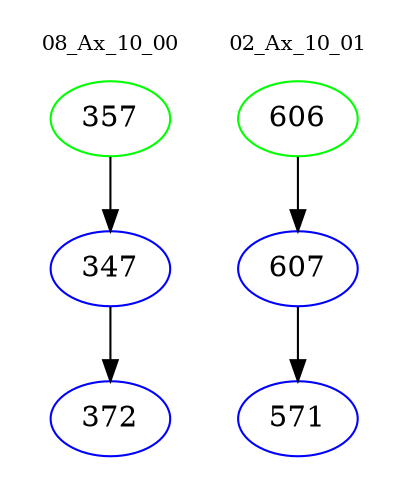 digraph{
subgraph cluster_0 {
color = white
label = "08_Ax_10_00";
fontsize=10;
T0_357 [label="357", color="green"]
T0_357 -> T0_347 [color="black"]
T0_347 [label="347", color="blue"]
T0_347 -> T0_372 [color="black"]
T0_372 [label="372", color="blue"]
}
subgraph cluster_1 {
color = white
label = "02_Ax_10_01";
fontsize=10;
T1_606 [label="606", color="green"]
T1_606 -> T1_607 [color="black"]
T1_607 [label="607", color="blue"]
T1_607 -> T1_571 [color="black"]
T1_571 [label="571", color="blue"]
}
}
